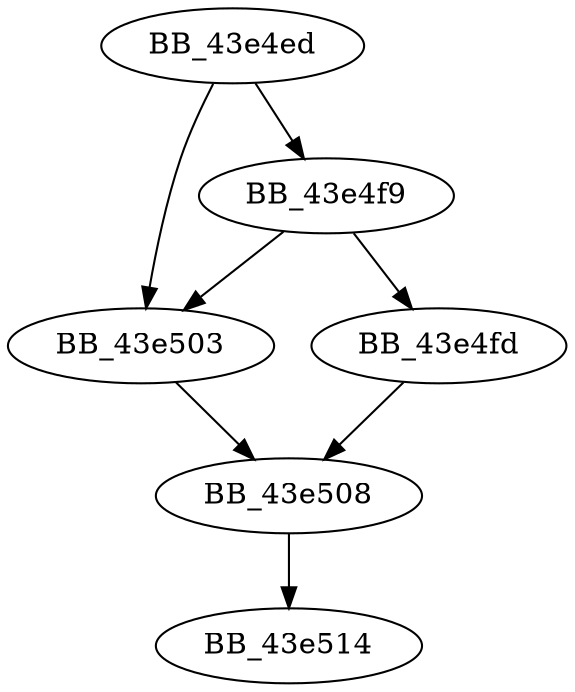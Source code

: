 DiGraph __itow_s{
BB_43e4ed->BB_43e4f9
BB_43e4ed->BB_43e503
BB_43e4f9->BB_43e4fd
BB_43e4f9->BB_43e503
BB_43e4fd->BB_43e508
BB_43e503->BB_43e508
BB_43e508->BB_43e514
}
